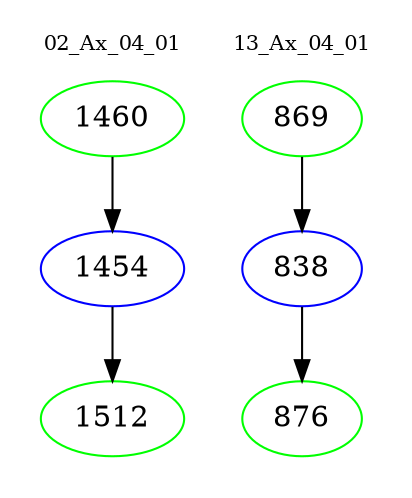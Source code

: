 digraph{
subgraph cluster_0 {
color = white
label = "02_Ax_04_01";
fontsize=10;
T0_1460 [label="1460", color="green"]
T0_1460 -> T0_1454 [color="black"]
T0_1454 [label="1454", color="blue"]
T0_1454 -> T0_1512 [color="black"]
T0_1512 [label="1512", color="green"]
}
subgraph cluster_1 {
color = white
label = "13_Ax_04_01";
fontsize=10;
T1_869 [label="869", color="green"]
T1_869 -> T1_838 [color="black"]
T1_838 [label="838", color="blue"]
T1_838 -> T1_876 [color="black"]
T1_876 [label="876", color="green"]
}
}
